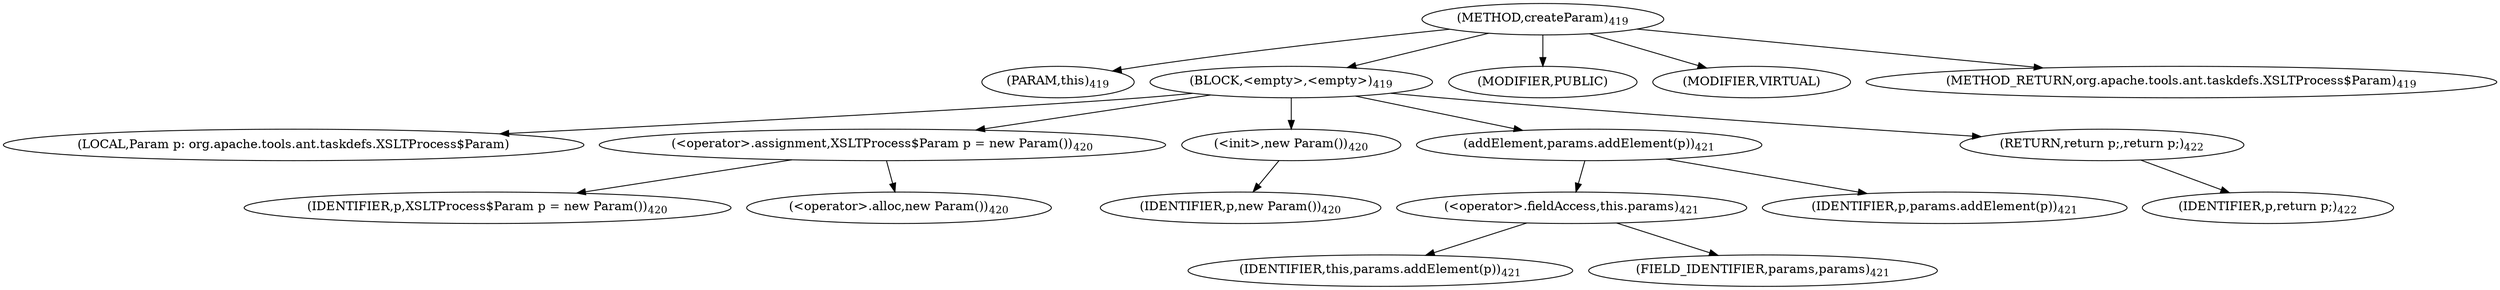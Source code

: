 digraph "createParam" {  
"1021" [label = <(METHOD,createParam)<SUB>419</SUB>> ]
"1022" [label = <(PARAM,this)<SUB>419</SUB>> ]
"1023" [label = <(BLOCK,&lt;empty&gt;,&lt;empty&gt;)<SUB>419</SUB>> ]
"61" [label = <(LOCAL,Param p: org.apache.tools.ant.taskdefs.XSLTProcess$Param)> ]
"1024" [label = <(&lt;operator&gt;.assignment,XSLTProcess$Param p = new Param())<SUB>420</SUB>> ]
"1025" [label = <(IDENTIFIER,p,XSLTProcess$Param p = new Param())<SUB>420</SUB>> ]
"1026" [label = <(&lt;operator&gt;.alloc,new Param())<SUB>420</SUB>> ]
"1027" [label = <(&lt;init&gt;,new Param())<SUB>420</SUB>> ]
"60" [label = <(IDENTIFIER,p,new Param())<SUB>420</SUB>> ]
"1028" [label = <(addElement,params.addElement(p))<SUB>421</SUB>> ]
"1029" [label = <(&lt;operator&gt;.fieldAccess,this.params)<SUB>421</SUB>> ]
"1030" [label = <(IDENTIFIER,this,params.addElement(p))<SUB>421</SUB>> ]
"1031" [label = <(FIELD_IDENTIFIER,params,params)<SUB>421</SUB>> ]
"1032" [label = <(IDENTIFIER,p,params.addElement(p))<SUB>421</SUB>> ]
"1033" [label = <(RETURN,return p;,return p;)<SUB>422</SUB>> ]
"1034" [label = <(IDENTIFIER,p,return p;)<SUB>422</SUB>> ]
"1035" [label = <(MODIFIER,PUBLIC)> ]
"1036" [label = <(MODIFIER,VIRTUAL)> ]
"1037" [label = <(METHOD_RETURN,org.apache.tools.ant.taskdefs.XSLTProcess$Param)<SUB>419</SUB>> ]
  "1021" -> "1022" 
  "1021" -> "1023" 
  "1021" -> "1035" 
  "1021" -> "1036" 
  "1021" -> "1037" 
  "1023" -> "61" 
  "1023" -> "1024" 
  "1023" -> "1027" 
  "1023" -> "1028" 
  "1023" -> "1033" 
  "1024" -> "1025" 
  "1024" -> "1026" 
  "1027" -> "60" 
  "1028" -> "1029" 
  "1028" -> "1032" 
  "1029" -> "1030" 
  "1029" -> "1031" 
  "1033" -> "1034" 
}
